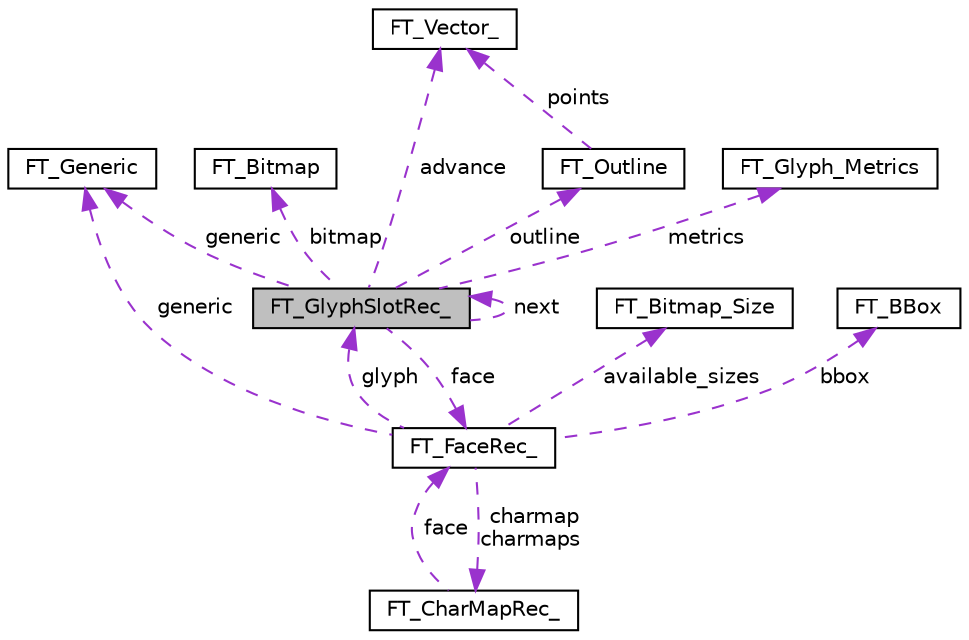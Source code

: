 digraph "FT_GlyphSlotRec_"
{
 // LATEX_PDF_SIZE
  edge [fontname="Helvetica",fontsize="10",labelfontname="Helvetica",labelfontsize="10"];
  node [fontname="Helvetica",fontsize="10",shape=record];
  Node1 [label="FT_GlyphSlotRec_",height=0.2,width=0.4,color="black", fillcolor="grey75", style="filled", fontcolor="black",tooltip=" "];
  Node2 -> Node1 [dir="back",color="darkorchid3",fontsize="10",style="dashed",label=" bitmap" ,fontname="Helvetica"];
  Node2 [label="FT_Bitmap",height=0.2,width=0.4,color="black", fillcolor="white", style="filled",URL="$structFT__Bitmap.html",tooltip=" "];
  Node3 -> Node1 [dir="back",color="darkorchid3",fontsize="10",style="dashed",label=" advance" ,fontname="Helvetica"];
  Node3 [label="FT_Vector_",height=0.2,width=0.4,color="black", fillcolor="white", style="filled",URL="$structFT__Vector__.html",tooltip=" "];
  Node4 -> Node1 [dir="back",color="darkorchid3",fontsize="10",style="dashed",label=" generic" ,fontname="Helvetica"];
  Node4 [label="FT_Generic",height=0.2,width=0.4,color="black", fillcolor="white", style="filled",URL="$structFT__Generic.html",tooltip=" "];
  Node1 -> Node1 [dir="back",color="darkorchid3",fontsize="10",style="dashed",label=" next" ,fontname="Helvetica"];
  Node5 -> Node1 [dir="back",color="darkorchid3",fontsize="10",style="dashed",label=" outline" ,fontname="Helvetica"];
  Node5 [label="FT_Outline",height=0.2,width=0.4,color="black", fillcolor="white", style="filled",URL="$structFT__Outline.html",tooltip=" "];
  Node3 -> Node5 [dir="back",color="darkorchid3",fontsize="10",style="dashed",label=" points" ,fontname="Helvetica"];
  Node6 -> Node1 [dir="back",color="darkorchid3",fontsize="10",style="dashed",label=" face" ,fontname="Helvetica"];
  Node6 [label="FT_FaceRec_",height=0.2,width=0.4,color="black", fillcolor="white", style="filled",URL="$structFT__FaceRec__.html",tooltip=" "];
  Node7 -> Node6 [dir="back",color="darkorchid3",fontsize="10",style="dashed",label=" charmap\ncharmaps" ,fontname="Helvetica"];
  Node7 [label="FT_CharMapRec_",height=0.2,width=0.4,color="black", fillcolor="white", style="filled",URL="$structFT__CharMapRec__.html",tooltip=" "];
  Node6 -> Node7 [dir="back",color="darkorchid3",fontsize="10",style="dashed",label=" face" ,fontname="Helvetica"];
  Node4 -> Node6 [dir="back",color="darkorchid3",fontsize="10",style="dashed",label=" generic" ,fontname="Helvetica"];
  Node1 -> Node6 [dir="back",color="darkorchid3",fontsize="10",style="dashed",label=" glyph" ,fontname="Helvetica"];
  Node8 -> Node6 [dir="back",color="darkorchid3",fontsize="10",style="dashed",label=" available_sizes" ,fontname="Helvetica"];
  Node8 [label="FT_Bitmap_Size",height=0.2,width=0.4,color="black", fillcolor="white", style="filled",URL="$structFT__Bitmap__Size.html",tooltip=" "];
  Node9 -> Node6 [dir="back",color="darkorchid3",fontsize="10",style="dashed",label=" bbox" ,fontname="Helvetica"];
  Node9 [label="FT_BBox",height=0.2,width=0.4,color="black", fillcolor="white", style="filled",URL="$structFT__BBox.html",tooltip=" "];
  Node10 -> Node1 [dir="back",color="darkorchid3",fontsize="10",style="dashed",label=" metrics" ,fontname="Helvetica"];
  Node10 [label="FT_Glyph_Metrics",height=0.2,width=0.4,color="black", fillcolor="white", style="filled",URL="$structFT__Glyph__Metrics.html",tooltip=" "];
}
